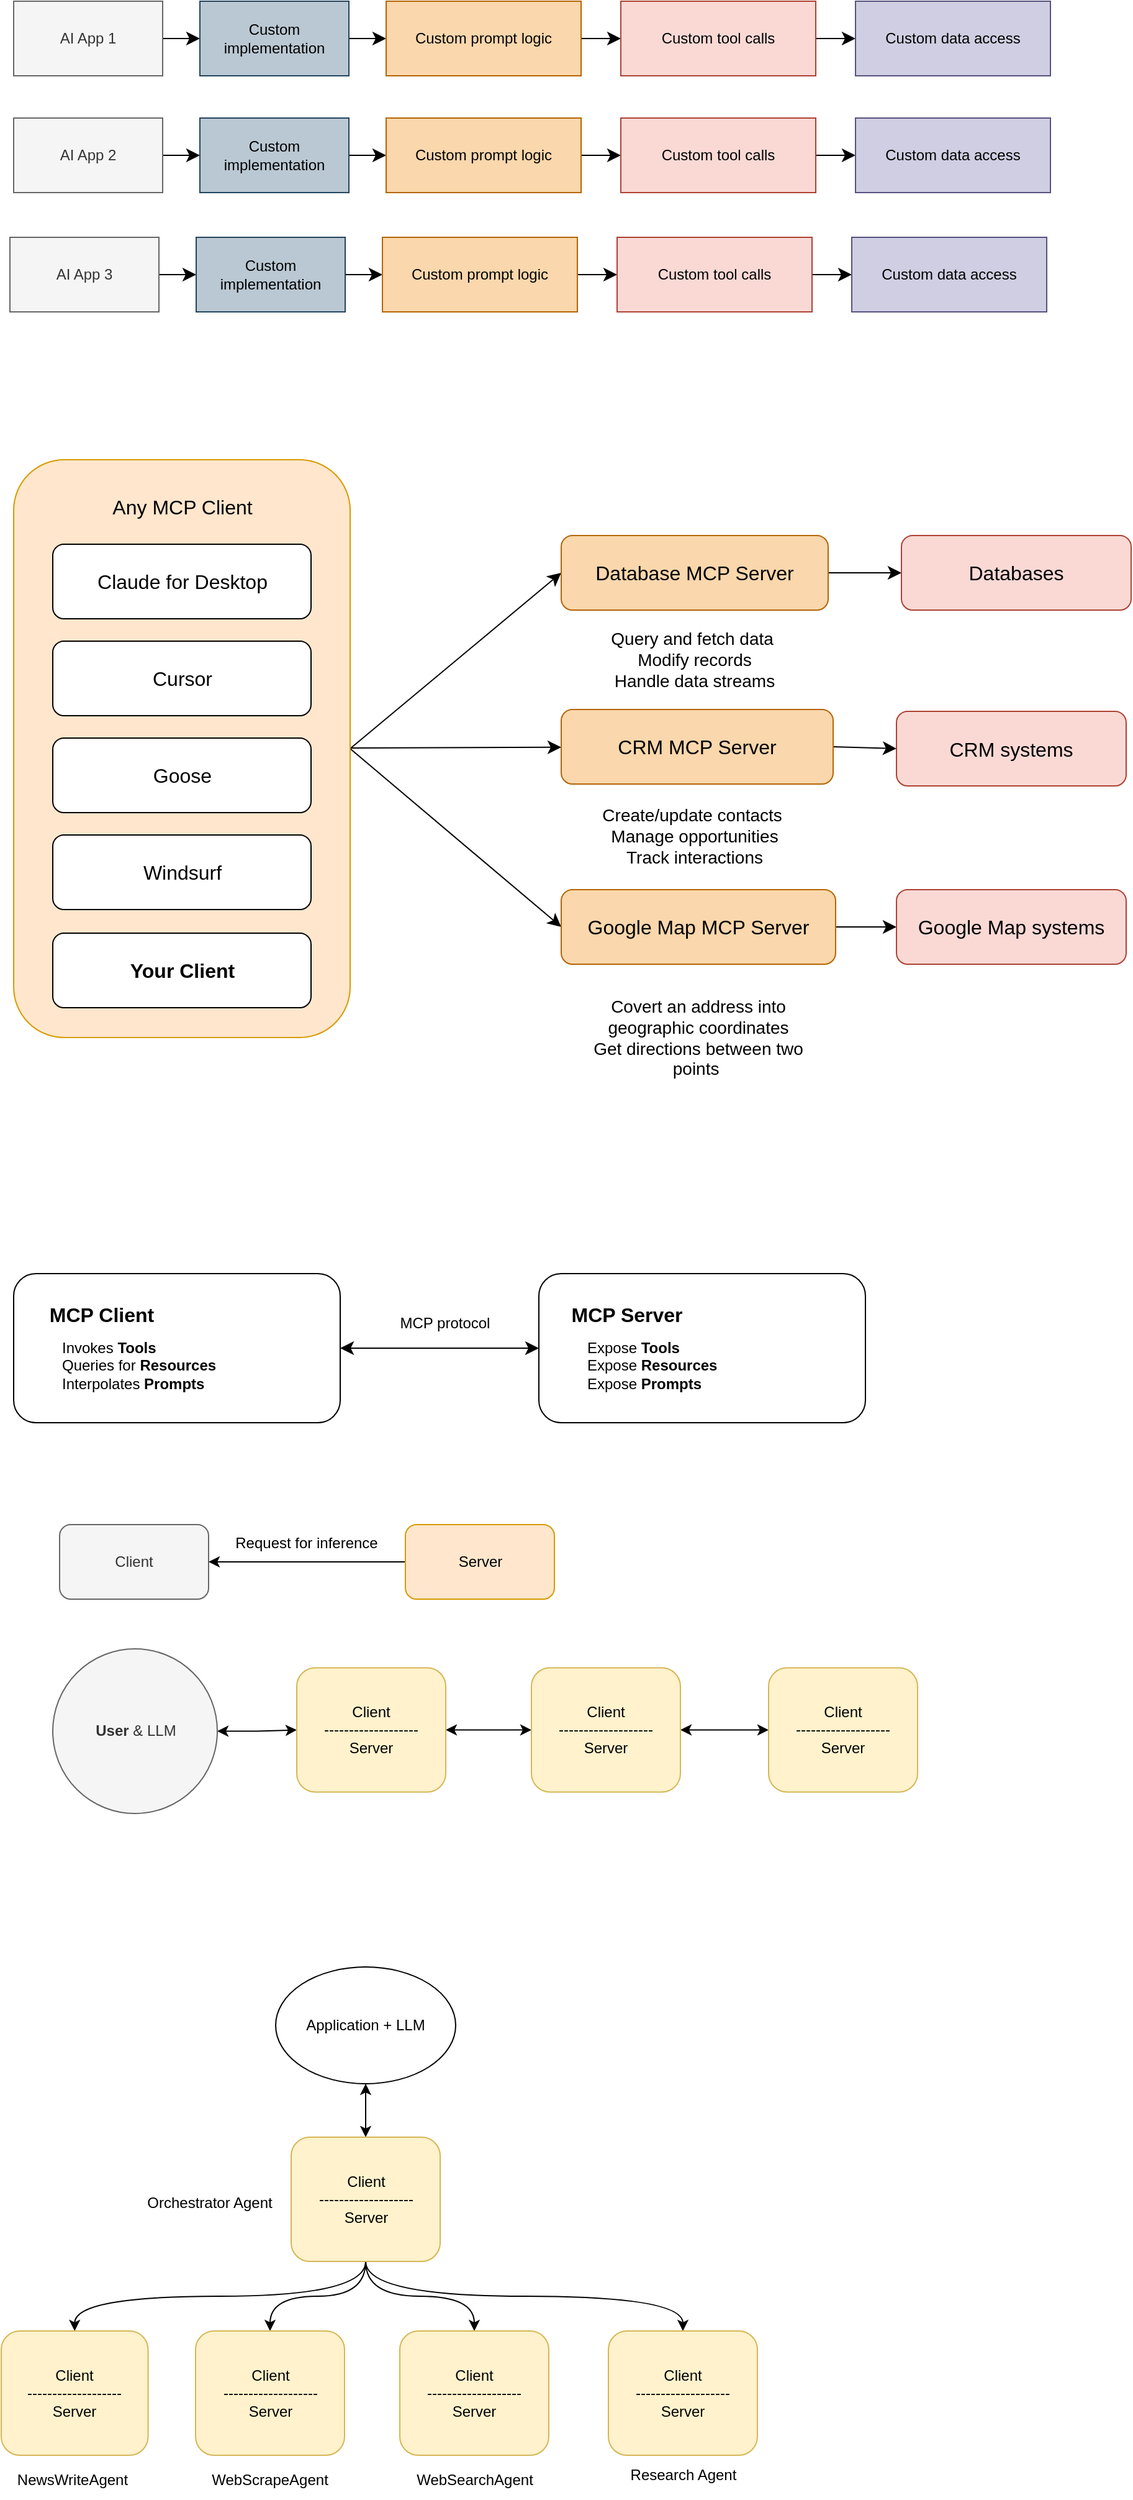 <mxfile version="26.2.12">
  <diagram name="第 1 页" id="7rovGdWfZn7G_NeXz2GA">
    <mxGraphModel dx="874" dy="850" grid="0" gridSize="10" guides="1" tooltips="1" connect="1" arrows="1" fold="1" page="0" pageScale="1" pageWidth="827" pageHeight="1169" math="0" shadow="0">
      <root>
        <mxCell id="0" />
        <mxCell id="1" parent="0" />
        <mxCell id="0_MPUR2QSUnyPUdipwsz-4" value="" style="edgeStyle=none;curved=1;rounded=0;orthogonalLoop=1;jettySize=auto;html=1;fontSize=12;startSize=8;endSize=8;" parent="1" source="0_MPUR2QSUnyPUdipwsz-1" target="0_MPUR2QSUnyPUdipwsz-3" edge="1">
          <mxGeometry relative="1" as="geometry" />
        </mxCell>
        <mxCell id="0_MPUR2QSUnyPUdipwsz-1" value="AI App 1" style="rounded=0;whiteSpace=wrap;html=1;fillColor=#f5f5f5;fontColor=#333333;strokeColor=#666666;" parent="1" vertex="1">
          <mxGeometry x="284" y="142" width="120" height="60" as="geometry" />
        </mxCell>
        <mxCell id="0_MPUR2QSUnyPUdipwsz-6" value="" style="edgeStyle=none;curved=1;rounded=0;orthogonalLoop=1;jettySize=auto;html=1;fontSize=12;startSize=8;endSize=8;" parent="1" source="0_MPUR2QSUnyPUdipwsz-3" target="0_MPUR2QSUnyPUdipwsz-5" edge="1">
          <mxGeometry relative="1" as="geometry" />
        </mxCell>
        <mxCell id="0_MPUR2QSUnyPUdipwsz-3" value="Custom implementation" style="rounded=0;whiteSpace=wrap;html=1;fillColor=#bac8d3;strokeColor=#23445d;" parent="1" vertex="1">
          <mxGeometry x="434" y="142" width="120" height="60" as="geometry" />
        </mxCell>
        <mxCell id="0_MPUR2QSUnyPUdipwsz-9" value="" style="edgeStyle=none;curved=1;rounded=0;orthogonalLoop=1;jettySize=auto;html=1;fontSize=12;startSize=8;endSize=8;" parent="1" source="0_MPUR2QSUnyPUdipwsz-5" target="0_MPUR2QSUnyPUdipwsz-8" edge="1">
          <mxGeometry relative="1" as="geometry" />
        </mxCell>
        <mxCell id="0_MPUR2QSUnyPUdipwsz-5" value="Custom prompt logic" style="rounded=0;whiteSpace=wrap;html=1;fillColor=#fad7ac;strokeColor=#b46504;" parent="1" vertex="1">
          <mxGeometry x="584" y="142" width="157" height="60" as="geometry" />
        </mxCell>
        <mxCell id="0_MPUR2QSUnyPUdipwsz-11" value="" style="edgeStyle=none;curved=1;rounded=0;orthogonalLoop=1;jettySize=auto;html=1;fontSize=12;startSize=8;endSize=8;" parent="1" source="0_MPUR2QSUnyPUdipwsz-8" target="0_MPUR2QSUnyPUdipwsz-10" edge="1">
          <mxGeometry relative="1" as="geometry" />
        </mxCell>
        <mxCell id="0_MPUR2QSUnyPUdipwsz-8" value="Custom tool calls" style="rounded=0;whiteSpace=wrap;html=1;fillColor=#fad9d5;strokeColor=#ae4132;" parent="1" vertex="1">
          <mxGeometry x="773" y="142" width="157" height="60" as="geometry" />
        </mxCell>
        <mxCell id="0_MPUR2QSUnyPUdipwsz-10" value="Custom data access" style="rounded=0;whiteSpace=wrap;html=1;fillColor=#d0cee2;strokeColor=#56517e;" parent="1" vertex="1">
          <mxGeometry x="962" y="142" width="157" height="60" as="geometry" />
        </mxCell>
        <mxCell id="0_MPUR2QSUnyPUdipwsz-14" value="" style="edgeStyle=none;curved=1;rounded=0;orthogonalLoop=1;jettySize=auto;html=1;fontSize=12;startSize=8;endSize=8;" parent="1" source="0_MPUR2QSUnyPUdipwsz-15" target="0_MPUR2QSUnyPUdipwsz-17" edge="1">
          <mxGeometry relative="1" as="geometry" />
        </mxCell>
        <mxCell id="0_MPUR2QSUnyPUdipwsz-15" value="AI App 2" style="rounded=0;whiteSpace=wrap;html=1;fillColor=#f5f5f5;fontColor=#333333;strokeColor=#666666;" parent="1" vertex="1">
          <mxGeometry x="284" y="236" width="120" height="60" as="geometry" />
        </mxCell>
        <mxCell id="0_MPUR2QSUnyPUdipwsz-16" value="" style="edgeStyle=none;curved=1;rounded=0;orthogonalLoop=1;jettySize=auto;html=1;fontSize=12;startSize=8;endSize=8;" parent="1" source="0_MPUR2QSUnyPUdipwsz-17" target="0_MPUR2QSUnyPUdipwsz-19" edge="1">
          <mxGeometry relative="1" as="geometry" />
        </mxCell>
        <mxCell id="0_MPUR2QSUnyPUdipwsz-17" value="Custom implementation" style="rounded=0;whiteSpace=wrap;html=1;fillColor=#bac8d3;strokeColor=#23445d;" parent="1" vertex="1">
          <mxGeometry x="434" y="236" width="120" height="60" as="geometry" />
        </mxCell>
        <mxCell id="0_MPUR2QSUnyPUdipwsz-18" value="" style="edgeStyle=none;curved=1;rounded=0;orthogonalLoop=1;jettySize=auto;html=1;fontSize=12;startSize=8;endSize=8;" parent="1" source="0_MPUR2QSUnyPUdipwsz-19" target="0_MPUR2QSUnyPUdipwsz-21" edge="1">
          <mxGeometry relative="1" as="geometry" />
        </mxCell>
        <mxCell id="0_MPUR2QSUnyPUdipwsz-19" value="Custom prompt logic" style="rounded=0;whiteSpace=wrap;html=1;fillColor=#fad7ac;strokeColor=#b46504;" parent="1" vertex="1">
          <mxGeometry x="584" y="236" width="157" height="60" as="geometry" />
        </mxCell>
        <mxCell id="0_MPUR2QSUnyPUdipwsz-20" value="" style="edgeStyle=none;curved=1;rounded=0;orthogonalLoop=1;jettySize=auto;html=1;fontSize=12;startSize=8;endSize=8;" parent="1" source="0_MPUR2QSUnyPUdipwsz-21" target="0_MPUR2QSUnyPUdipwsz-22" edge="1">
          <mxGeometry relative="1" as="geometry" />
        </mxCell>
        <mxCell id="0_MPUR2QSUnyPUdipwsz-21" value="Custom tool calls" style="rounded=0;whiteSpace=wrap;html=1;fillColor=#fad9d5;strokeColor=#ae4132;" parent="1" vertex="1">
          <mxGeometry x="773" y="236" width="157" height="60" as="geometry" />
        </mxCell>
        <mxCell id="0_MPUR2QSUnyPUdipwsz-22" value="Custom data access" style="rounded=0;whiteSpace=wrap;html=1;fillColor=#d0cee2;strokeColor=#56517e;" parent="1" vertex="1">
          <mxGeometry x="962" y="236" width="157" height="60" as="geometry" />
        </mxCell>
        <mxCell id="0_MPUR2QSUnyPUdipwsz-23" value="" style="edgeStyle=none;curved=1;rounded=0;orthogonalLoop=1;jettySize=auto;html=1;fontSize=12;startSize=8;endSize=8;" parent="1" source="0_MPUR2QSUnyPUdipwsz-24" target="0_MPUR2QSUnyPUdipwsz-26" edge="1">
          <mxGeometry relative="1" as="geometry" />
        </mxCell>
        <mxCell id="0_MPUR2QSUnyPUdipwsz-24" value="AI App 3" style="rounded=0;whiteSpace=wrap;html=1;fillColor=#f5f5f5;fontColor=#333333;strokeColor=#666666;" parent="1" vertex="1">
          <mxGeometry x="281" y="332" width="120" height="60" as="geometry" />
        </mxCell>
        <mxCell id="0_MPUR2QSUnyPUdipwsz-25" value="" style="edgeStyle=none;curved=1;rounded=0;orthogonalLoop=1;jettySize=auto;html=1;fontSize=12;startSize=8;endSize=8;" parent="1" source="0_MPUR2QSUnyPUdipwsz-26" target="0_MPUR2QSUnyPUdipwsz-28" edge="1">
          <mxGeometry relative="1" as="geometry" />
        </mxCell>
        <mxCell id="0_MPUR2QSUnyPUdipwsz-26" value="Custom implementation" style="rounded=0;whiteSpace=wrap;html=1;fillColor=#bac8d3;strokeColor=#23445d;" parent="1" vertex="1">
          <mxGeometry x="431" y="332" width="120" height="60" as="geometry" />
        </mxCell>
        <mxCell id="0_MPUR2QSUnyPUdipwsz-27" value="" style="edgeStyle=none;curved=1;rounded=0;orthogonalLoop=1;jettySize=auto;html=1;fontSize=12;startSize=8;endSize=8;" parent="1" source="0_MPUR2QSUnyPUdipwsz-28" target="0_MPUR2QSUnyPUdipwsz-30" edge="1">
          <mxGeometry relative="1" as="geometry" />
        </mxCell>
        <mxCell id="0_MPUR2QSUnyPUdipwsz-28" value="Custom prompt logic" style="rounded=0;whiteSpace=wrap;html=1;fillColor=#fad7ac;strokeColor=#b46504;" parent="1" vertex="1">
          <mxGeometry x="581" y="332" width="157" height="60" as="geometry" />
        </mxCell>
        <mxCell id="0_MPUR2QSUnyPUdipwsz-29" value="" style="edgeStyle=none;curved=1;rounded=0;orthogonalLoop=1;jettySize=auto;html=1;fontSize=12;startSize=8;endSize=8;" parent="1" source="0_MPUR2QSUnyPUdipwsz-30" target="0_MPUR2QSUnyPUdipwsz-31" edge="1">
          <mxGeometry relative="1" as="geometry" />
        </mxCell>
        <mxCell id="0_MPUR2QSUnyPUdipwsz-30" value="Custom tool calls" style="rounded=0;whiteSpace=wrap;html=1;fillColor=#fad9d5;strokeColor=#ae4132;" parent="1" vertex="1">
          <mxGeometry x="770" y="332" width="157" height="60" as="geometry" />
        </mxCell>
        <mxCell id="0_MPUR2QSUnyPUdipwsz-31" value="Custom data access" style="rounded=0;whiteSpace=wrap;html=1;fillColor=#d0cee2;strokeColor=#56517e;" parent="1" vertex="1">
          <mxGeometry x="959" y="332" width="157" height="60" as="geometry" />
        </mxCell>
        <mxCell id="VnCZ31i4uOvUYMF_YGHu-17" style="edgeStyle=none;curved=1;rounded=0;orthogonalLoop=1;jettySize=auto;html=1;exitX=1;exitY=0.5;exitDx=0;exitDy=0;entryX=0;entryY=0.5;entryDx=0;entryDy=0;fontSize=12;startSize=8;endSize=8;" parent="1" source="VnCZ31i4uOvUYMF_YGHu-1" target="VnCZ31i4uOvUYMF_YGHu-8" edge="1">
          <mxGeometry relative="1" as="geometry" />
        </mxCell>
        <mxCell id="VnCZ31i4uOvUYMF_YGHu-18" style="edgeStyle=none;curved=1;rounded=0;orthogonalLoop=1;jettySize=auto;html=1;fontSize=12;startSize=8;endSize=8;" parent="1" source="VnCZ31i4uOvUYMF_YGHu-1" target="VnCZ31i4uOvUYMF_YGHu-9" edge="1">
          <mxGeometry relative="1" as="geometry" />
        </mxCell>
        <mxCell id="VnCZ31i4uOvUYMF_YGHu-19" style="edgeStyle=none;curved=1;rounded=0;orthogonalLoop=1;jettySize=auto;html=1;exitX=1;exitY=0.5;exitDx=0;exitDy=0;entryX=0;entryY=0.5;entryDx=0;entryDy=0;fontSize=12;startSize=8;endSize=8;" parent="1" source="VnCZ31i4uOvUYMF_YGHu-1" target="VnCZ31i4uOvUYMF_YGHu-10" edge="1">
          <mxGeometry relative="1" as="geometry" />
        </mxCell>
        <mxCell id="VnCZ31i4uOvUYMF_YGHu-1" value="" style="rounded=1;whiteSpace=wrap;html=1;fillColor=#ffe6cc;strokeColor=#d79b00;" parent="1" vertex="1">
          <mxGeometry x="284" y="511" width="271" height="465" as="geometry" />
        </mxCell>
        <mxCell id="VnCZ31i4uOvUYMF_YGHu-2" value="Claude for Desktop" style="rounded=1;whiteSpace=wrap;html=1;fontSize=16;" parent="1" vertex="1">
          <mxGeometry x="315.5" y="579" width="208" height="60" as="geometry" />
        </mxCell>
        <mxCell id="VnCZ31i4uOvUYMF_YGHu-3" value="Cursor" style="rounded=1;whiteSpace=wrap;html=1;fontSize=16;" parent="1" vertex="1">
          <mxGeometry x="315.5" y="657" width="208" height="60" as="geometry" />
        </mxCell>
        <mxCell id="VnCZ31i4uOvUYMF_YGHu-4" value="Goose" style="rounded=1;whiteSpace=wrap;html=1;fontSize=16;" parent="1" vertex="1">
          <mxGeometry x="315.5" y="735" width="208" height="60" as="geometry" />
        </mxCell>
        <mxCell id="VnCZ31i4uOvUYMF_YGHu-5" value="Windsurf" style="rounded=1;whiteSpace=wrap;html=1;fontSize=16;" parent="1" vertex="1">
          <mxGeometry x="315.5" y="813" width="208" height="60" as="geometry" />
        </mxCell>
        <mxCell id="VnCZ31i4uOvUYMF_YGHu-6" value="&lt;b&gt;Your Client&lt;/b&gt;" style="rounded=1;whiteSpace=wrap;html=1;fontSize=16;" parent="1" vertex="1">
          <mxGeometry x="315.5" y="892" width="208" height="60" as="geometry" />
        </mxCell>
        <mxCell id="VnCZ31i4uOvUYMF_YGHu-7" value="Any MCP Client" style="text;strokeColor=none;fillColor=none;html=1;align=center;verticalAlign=middle;whiteSpace=wrap;rounded=0;fontSize=16;" parent="1" vertex="1">
          <mxGeometry x="353.75" y="534" width="131.5" height="30" as="geometry" />
        </mxCell>
        <mxCell id="VnCZ31i4uOvUYMF_YGHu-23" style="edgeStyle=none;curved=1;rounded=0;orthogonalLoop=1;jettySize=auto;html=1;exitX=1;exitY=0.5;exitDx=0;exitDy=0;entryX=0;entryY=0.5;entryDx=0;entryDy=0;fontSize=12;startSize=8;endSize=8;" parent="1" source="VnCZ31i4uOvUYMF_YGHu-8" target="VnCZ31i4uOvUYMF_YGHu-11" edge="1">
          <mxGeometry relative="1" as="geometry" />
        </mxCell>
        <mxCell id="VnCZ31i4uOvUYMF_YGHu-8" value="Database MCP Server" style="rounded=1;whiteSpace=wrap;html=1;fontSize=16;fillColor=#fad7ac;strokeColor=#b46504;" parent="1" vertex="1">
          <mxGeometry x="725" y="572" width="215" height="60" as="geometry" />
        </mxCell>
        <mxCell id="VnCZ31i4uOvUYMF_YGHu-24" style="edgeStyle=none;curved=1;rounded=0;orthogonalLoop=1;jettySize=auto;html=1;exitX=1;exitY=0.5;exitDx=0;exitDy=0;entryX=0;entryY=0.5;entryDx=0;entryDy=0;fontSize=12;startSize=8;endSize=8;" parent="1" source="VnCZ31i4uOvUYMF_YGHu-9" target="VnCZ31i4uOvUYMF_YGHu-12" edge="1">
          <mxGeometry relative="1" as="geometry" />
        </mxCell>
        <mxCell id="VnCZ31i4uOvUYMF_YGHu-9" value="CRM MCP Server" style="rounded=1;whiteSpace=wrap;html=1;fontSize=16;fillColor=#fad7ac;strokeColor=#b46504;" parent="1" vertex="1">
          <mxGeometry x="725" y="712" width="219" height="60" as="geometry" />
        </mxCell>
        <mxCell id="VnCZ31i4uOvUYMF_YGHu-25" style="edgeStyle=none;curved=1;rounded=0;orthogonalLoop=1;jettySize=auto;html=1;exitX=1;exitY=0.5;exitDx=0;exitDy=0;entryX=0;entryY=0.5;entryDx=0;entryDy=0;fontSize=12;startSize=8;endSize=8;" parent="1" source="VnCZ31i4uOvUYMF_YGHu-10" target="VnCZ31i4uOvUYMF_YGHu-13" edge="1">
          <mxGeometry relative="1" as="geometry" />
        </mxCell>
        <mxCell id="VnCZ31i4uOvUYMF_YGHu-10" value="Google Map MCP Server" style="rounded=1;whiteSpace=wrap;html=1;fontSize=16;fillColor=#fad7ac;strokeColor=#b46504;" parent="1" vertex="1">
          <mxGeometry x="725" y="857" width="221" height="60" as="geometry" />
        </mxCell>
        <mxCell id="VnCZ31i4uOvUYMF_YGHu-11" value="Databases" style="rounded=1;whiteSpace=wrap;html=1;fontSize=16;fillColor=#fad9d5;strokeColor=#ae4132;" parent="1" vertex="1">
          <mxGeometry x="999" y="572" width="185" height="60" as="geometry" />
        </mxCell>
        <mxCell id="VnCZ31i4uOvUYMF_YGHu-12" value="CRM systems" style="rounded=1;whiteSpace=wrap;html=1;fontSize=16;fillColor=#fad9d5;strokeColor=#ae4132;" parent="1" vertex="1">
          <mxGeometry x="995" y="713.5" width="185" height="60" as="geometry" />
        </mxCell>
        <mxCell id="VnCZ31i4uOvUYMF_YGHu-13" value="Google Map systems" style="rounded=1;whiteSpace=wrap;html=1;fontSize=16;fillColor=#fad9d5;strokeColor=#ae4132;" parent="1" vertex="1">
          <mxGeometry x="995" y="857" width="185" height="60" as="geometry" />
        </mxCell>
        <mxCell id="VnCZ31i4uOvUYMF_YGHu-14" value="Query and fetch data&amp;nbsp;&lt;div&gt;Modify records&lt;/div&gt;&lt;div&gt;Handle data streams&lt;/div&gt;" style="text;strokeColor=none;fillColor=none;html=1;align=center;verticalAlign=middle;whiteSpace=wrap;rounded=0;fontSize=14;" parent="1" vertex="1">
          <mxGeometry x="750" y="642" width="165" height="60" as="geometry" />
        </mxCell>
        <mxCell id="VnCZ31i4uOvUYMF_YGHu-15" value="Create/update contacts&amp;nbsp;&lt;div&gt;Manage opportunities&lt;/div&gt;&lt;div&gt;Track interactions&lt;/div&gt;" style="text;strokeColor=none;fillColor=none;html=1;align=center;verticalAlign=middle;whiteSpace=wrap;rounded=0;fontSize=14;" parent="1" vertex="1">
          <mxGeometry x="737" y="784" width="191" height="60" as="geometry" />
        </mxCell>
        <mxCell id="VnCZ31i4uOvUYMF_YGHu-16" value="Covert an address into geographic coordinates&lt;div&gt;Get directions between two points&amp;nbsp;&lt;/div&gt;" style="text;strokeColor=none;fillColor=none;html=1;align=center;verticalAlign=middle;whiteSpace=wrap;rounded=0;fontSize=14;" parent="1" vertex="1">
          <mxGeometry x="740" y="930" width="191" height="91" as="geometry" />
        </mxCell>
        <mxCell id="VnCZ31i4uOvUYMF_YGHu-32" style="edgeStyle=none;curved=1;rounded=0;orthogonalLoop=1;jettySize=auto;html=1;exitX=1;exitY=0.5;exitDx=0;exitDy=0;fontSize=12;startSize=8;endSize=8;startArrow=classic;startFill=1;" parent="1" source="VnCZ31i4uOvUYMF_YGHu-26" target="VnCZ31i4uOvUYMF_YGHu-29" edge="1">
          <mxGeometry relative="1" as="geometry" />
        </mxCell>
        <mxCell id="VnCZ31i4uOvUYMF_YGHu-26" value="" style="rounded=1;whiteSpace=wrap;html=1;fontSize=16;" parent="1" vertex="1">
          <mxGeometry x="284" y="1166" width="263" height="120" as="geometry" />
        </mxCell>
        <mxCell id="VnCZ31i4uOvUYMF_YGHu-27" value="MCP Client" style="text;html=1;align=center;verticalAlign=middle;whiteSpace=wrap;rounded=0;fontStyle=1;fontSize=16;" parent="1" vertex="1">
          <mxGeometry x="307.5" y="1184" width="94" height="30" as="geometry" />
        </mxCell>
        <mxCell id="VnCZ31i4uOvUYMF_YGHu-28" value="Invokes &lt;b&gt;Tools&lt;/b&gt;&lt;div&gt;Queries for &lt;b&gt;Resources&amp;nbsp;&lt;/b&gt;&lt;/div&gt;&lt;div&gt;Interpolates &lt;b&gt;Prompts&lt;/b&gt;&lt;/div&gt;" style="text;html=1;align=left;verticalAlign=middle;whiteSpace=wrap;rounded=0;" parent="1" vertex="1">
          <mxGeometry x="321" y="1216" width="174" height="47" as="geometry" />
        </mxCell>
        <mxCell id="VnCZ31i4uOvUYMF_YGHu-29" value="" style="rounded=1;whiteSpace=wrap;html=1;fontSize=16;" parent="1" vertex="1">
          <mxGeometry x="707" y="1166" width="263" height="120" as="geometry" />
        </mxCell>
        <mxCell id="VnCZ31i4uOvUYMF_YGHu-30" value="MCP Server" style="text;html=1;align=center;verticalAlign=middle;whiteSpace=wrap;rounded=0;fontStyle=1;fontSize=16;" parent="1" vertex="1">
          <mxGeometry x="730.5" y="1184" width="94" height="30" as="geometry" />
        </mxCell>
        <mxCell id="VnCZ31i4uOvUYMF_YGHu-31" value="Expose &lt;b&gt;Tools&lt;/b&gt;&lt;div&gt;&lt;span style=&quot;background-color: transparent; color: light-dark(rgb(0, 0, 0), rgb(255, 255, 255));&quot;&gt;Expose &lt;b&gt;Resources&amp;nbsp;&lt;/b&gt;&lt;/span&gt;&lt;div&gt;Expose &lt;b&gt;Prompts&lt;/b&gt;&lt;/div&gt;&lt;/div&gt;" style="text;html=1;align=left;verticalAlign=middle;whiteSpace=wrap;rounded=0;" parent="1" vertex="1">
          <mxGeometry x="744" y="1216" width="174" height="47" as="geometry" />
        </mxCell>
        <mxCell id="VnCZ31i4uOvUYMF_YGHu-33" value="MCP protocol" style="text;html=1;align=center;verticalAlign=middle;whiteSpace=wrap;rounded=0;" parent="1" vertex="1">
          <mxGeometry x="581" y="1191" width="101" height="30" as="geometry" />
        </mxCell>
        <mxCell id="P21x_U0bq4RzrlbeRF3H-9" value="" style="edgeStyle=orthogonalEdgeStyle;rounded=0;orthogonalLoop=1;jettySize=auto;html=1;startArrow=classic;startFill=1;" edge="1" parent="1" source="P21x_U0bq4RzrlbeRF3H-1" target="P21x_U0bq4RzrlbeRF3H-2">
          <mxGeometry relative="1" as="geometry" />
        </mxCell>
        <mxCell id="P21x_U0bq4RzrlbeRF3H-1" value="&lt;b&gt;User&lt;/b&gt; &amp;amp; LLM" style="ellipse;whiteSpace=wrap;html=1;aspect=fixed;fillColor=#f5f5f5;fontColor=#333333;strokeColor=#666666;" vertex="1" parent="1">
          <mxGeometry x="315.5" y="1468" width="132.5" height="132.5" as="geometry" />
        </mxCell>
        <mxCell id="P21x_U0bq4RzrlbeRF3H-10" value="" style="edgeStyle=orthogonalEdgeStyle;rounded=0;orthogonalLoop=1;jettySize=auto;html=1;startArrow=classic;startFill=1;" edge="1" parent="1" source="P21x_U0bq4RzrlbeRF3H-2" target="P21x_U0bq4RzrlbeRF3H-7">
          <mxGeometry relative="1" as="geometry" />
        </mxCell>
        <mxCell id="P21x_U0bq4RzrlbeRF3H-2" value="Client&lt;div&gt;-------------------&lt;/div&gt;&lt;div&gt;Server&lt;/div&gt;" style="rounded=1;whiteSpace=wrap;html=1;fillColor=#fff2cc;strokeColor=#d6b656;" vertex="1" parent="1">
          <mxGeometry x="512" y="1483.25" width="120" height="100" as="geometry" />
        </mxCell>
        <mxCell id="P21x_U0bq4RzrlbeRF3H-11" value="" style="edgeStyle=orthogonalEdgeStyle;rounded=0;orthogonalLoop=1;jettySize=auto;html=1;startArrow=classic;startFill=1;" edge="1" parent="1" source="P21x_U0bq4RzrlbeRF3H-7" target="P21x_U0bq4RzrlbeRF3H-8">
          <mxGeometry relative="1" as="geometry" />
        </mxCell>
        <mxCell id="P21x_U0bq4RzrlbeRF3H-7" value="Client&lt;div&gt;-------------------&lt;/div&gt;&lt;div&gt;Server&lt;/div&gt;" style="rounded=1;whiteSpace=wrap;html=1;fillColor=#fff2cc;strokeColor=#d6b656;" vertex="1" parent="1">
          <mxGeometry x="701" y="1483.25" width="120" height="100" as="geometry" />
        </mxCell>
        <mxCell id="P21x_U0bq4RzrlbeRF3H-8" value="Client&lt;div&gt;-------------------&lt;/div&gt;&lt;div&gt;Server&lt;/div&gt;" style="rounded=1;whiteSpace=wrap;html=1;fillColor=#fff2cc;strokeColor=#d6b656;" vertex="1" parent="1">
          <mxGeometry x="892" y="1483.25" width="120" height="100" as="geometry" />
        </mxCell>
        <mxCell id="P21x_U0bq4RzrlbeRF3H-12" value="Client" style="rounded=1;whiteSpace=wrap;html=1;fillColor=#f5f5f5;fontColor=#333333;strokeColor=#666666;" vertex="1" parent="1">
          <mxGeometry x="321" y="1368" width="120" height="60" as="geometry" />
        </mxCell>
        <mxCell id="P21x_U0bq4RzrlbeRF3H-15" style="edgeStyle=orthogonalEdgeStyle;rounded=0;orthogonalLoop=1;jettySize=auto;html=1;entryX=1;entryY=0.5;entryDx=0;entryDy=0;" edge="1" parent="1" source="P21x_U0bq4RzrlbeRF3H-14" target="P21x_U0bq4RzrlbeRF3H-12">
          <mxGeometry relative="1" as="geometry" />
        </mxCell>
        <mxCell id="P21x_U0bq4RzrlbeRF3H-14" value="Server" style="rounded=1;whiteSpace=wrap;html=1;fillColor=#ffe6cc;strokeColor=#d79b00;" vertex="1" parent="1">
          <mxGeometry x="599.5" y="1368" width="120" height="60" as="geometry" />
        </mxCell>
        <mxCell id="P21x_U0bq4RzrlbeRF3H-16" value="Request for inference" style="text;html=1;align=center;verticalAlign=middle;whiteSpace=wrap;rounded=0;" vertex="1" parent="1">
          <mxGeometry x="452" y="1368" width="136" height="30" as="geometry" />
        </mxCell>
        <mxCell id="P21x_U0bq4RzrlbeRF3H-22" value="" style="edgeStyle=orthogonalEdgeStyle;rounded=0;orthogonalLoop=1;jettySize=auto;html=1;startArrow=classic;startFill=1;" edge="1" parent="1" source="P21x_U0bq4RzrlbeRF3H-17" target="P21x_U0bq4RzrlbeRF3H-18">
          <mxGeometry relative="1" as="geometry" />
        </mxCell>
        <mxCell id="P21x_U0bq4RzrlbeRF3H-17" value="Application + LLM" style="ellipse;whiteSpace=wrap;html=1;" vertex="1" parent="1">
          <mxGeometry x="495" y="1724" width="145" height="94" as="geometry" />
        </mxCell>
        <mxCell id="P21x_U0bq4RzrlbeRF3H-24" style="edgeStyle=orthogonalEdgeStyle;rounded=0;orthogonalLoop=1;jettySize=auto;html=1;entryX=0.5;entryY=0;entryDx=0;entryDy=0;curved=1;exitX=0.5;exitY=1;exitDx=0;exitDy=0;" edge="1" parent="1" source="P21x_U0bq4RzrlbeRF3H-18" target="P21x_U0bq4RzrlbeRF3H-19">
          <mxGeometry relative="1" as="geometry" />
        </mxCell>
        <mxCell id="P21x_U0bq4RzrlbeRF3H-25" style="edgeStyle=orthogonalEdgeStyle;rounded=0;orthogonalLoop=1;jettySize=auto;html=1;entryX=0.5;entryY=0;entryDx=0;entryDy=0;curved=1;exitX=0.5;exitY=1;exitDx=0;exitDy=0;" edge="1" parent="1" source="P21x_U0bq4RzrlbeRF3H-18" target="P21x_U0bq4RzrlbeRF3H-21">
          <mxGeometry relative="1" as="geometry" />
        </mxCell>
        <mxCell id="P21x_U0bq4RzrlbeRF3H-33" style="edgeStyle=orthogonalEdgeStyle;rounded=0;orthogonalLoop=1;jettySize=auto;html=1;entryX=0.5;entryY=0;entryDx=0;entryDy=0;curved=1;exitX=0.5;exitY=1;exitDx=0;exitDy=0;" edge="1" parent="1" source="P21x_U0bq4RzrlbeRF3H-18" target="P21x_U0bq4RzrlbeRF3H-29">
          <mxGeometry relative="1" as="geometry" />
        </mxCell>
        <mxCell id="P21x_U0bq4RzrlbeRF3H-35" style="edgeStyle=orthogonalEdgeStyle;rounded=0;orthogonalLoop=1;jettySize=auto;html=1;curved=1;" edge="1" parent="1" source="P21x_U0bq4RzrlbeRF3H-18" target="P21x_U0bq4RzrlbeRF3H-20">
          <mxGeometry relative="1" as="geometry" />
        </mxCell>
        <mxCell id="P21x_U0bq4RzrlbeRF3H-18" value="Client&lt;div&gt;-------------------&lt;/div&gt;&lt;div&gt;Server&lt;/div&gt;" style="rounded=1;whiteSpace=wrap;html=1;fillColor=#fff2cc;strokeColor=#d6b656;" vertex="1" parent="1">
          <mxGeometry x="507.5" y="1861" width="120" height="100" as="geometry" />
        </mxCell>
        <mxCell id="P21x_U0bq4RzrlbeRF3H-19" value="Client&lt;div&gt;-------------------&lt;/div&gt;&lt;div&gt;Server&lt;/div&gt;" style="rounded=1;whiteSpace=wrap;html=1;fillColor=#fff2cc;strokeColor=#d6b656;" vertex="1" parent="1">
          <mxGeometry x="763" y="2017" width="120" height="100" as="geometry" />
        </mxCell>
        <mxCell id="P21x_U0bq4RzrlbeRF3H-20" value="Client&lt;div&gt;-------------------&lt;/div&gt;&lt;div&gt;Server&lt;/div&gt;" style="rounded=1;whiteSpace=wrap;html=1;fillColor=#fff2cc;strokeColor=#d6b656;" vertex="1" parent="1">
          <mxGeometry x="430.5" y="2017" width="120" height="100" as="geometry" />
        </mxCell>
        <mxCell id="P21x_U0bq4RzrlbeRF3H-21" value="Client&lt;div&gt;-------------------&lt;/div&gt;&lt;div&gt;Server&lt;/div&gt;" style="rounded=1;whiteSpace=wrap;html=1;fillColor=#fff2cc;strokeColor=#d6b656;" vertex="1" parent="1">
          <mxGeometry x="274" y="2017" width="118.25" height="100" as="geometry" />
        </mxCell>
        <mxCell id="P21x_U0bq4RzrlbeRF3H-26" value="Research Agent" style="text;html=1;align=center;verticalAlign=middle;whiteSpace=wrap;rounded=0;" vertex="1" parent="1">
          <mxGeometry x="774.5" y="2118" width="97" height="30" as="geometry" />
        </mxCell>
        <mxCell id="P21x_U0bq4RzrlbeRF3H-27" value="WebScrapeAgent" style="text;html=1;align=center;verticalAlign=middle;whiteSpace=wrap;rounded=0;" vertex="1" parent="1">
          <mxGeometry x="442" y="2122" width="97" height="30" as="geometry" />
        </mxCell>
        <mxCell id="P21x_U0bq4RzrlbeRF3H-29" value="Client&lt;div&gt;-------------------&lt;/div&gt;&lt;div&gt;Server&lt;/div&gt;" style="rounded=1;whiteSpace=wrap;html=1;fillColor=#fff2cc;strokeColor=#d6b656;" vertex="1" parent="1">
          <mxGeometry x="595" y="2017" width="120" height="100" as="geometry" />
        </mxCell>
        <mxCell id="P21x_U0bq4RzrlbeRF3H-30" value="WebSearchAgent" style="text;html=1;align=center;verticalAlign=middle;whiteSpace=wrap;rounded=0;" vertex="1" parent="1">
          <mxGeometry x="606.5" y="2122" width="97" height="30" as="geometry" />
        </mxCell>
        <mxCell id="P21x_U0bq4RzrlbeRF3H-31" value="Orchestrator Agent" style="text;html=1;align=center;verticalAlign=middle;whiteSpace=wrap;rounded=0;" vertex="1" parent="1">
          <mxGeometry x="382" y="1899" width="120" height="30" as="geometry" />
        </mxCell>
        <mxCell id="P21x_U0bq4RzrlbeRF3H-32" value="NewsWriteAgent" style="text;html=1;align=center;verticalAlign=middle;whiteSpace=wrap;rounded=0;" vertex="1" parent="1">
          <mxGeometry x="282.75" y="2122" width="97" height="30" as="geometry" />
        </mxCell>
      </root>
    </mxGraphModel>
  </diagram>
</mxfile>
